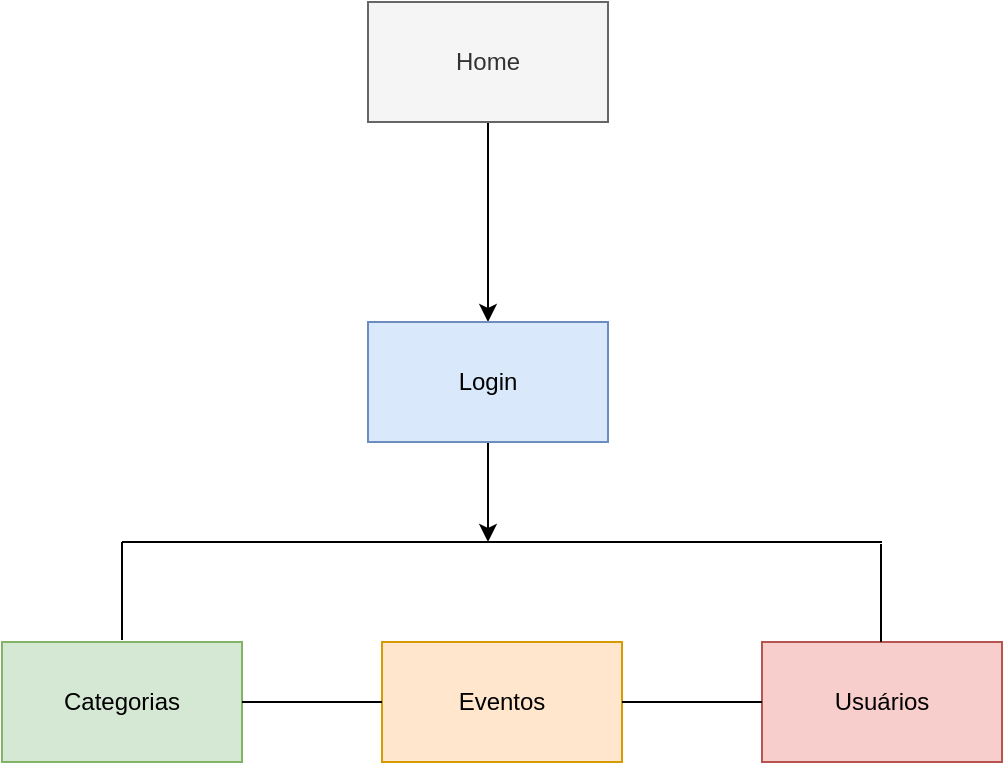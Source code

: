 <mxfile version="11.1.5" type="device" pages="2"><diagram id="Rj_OHfhDrjVrR0AThqGY" name="Aba do site"><mxGraphModel dx="1038" dy="582" grid="1" gridSize="10" guides="1" tooltips="1" connect="1" arrows="1" fold="1" page="1" pageScale="1" pageWidth="827" pageHeight="1169" math="0" shadow="0"><root><mxCell id="0"/><mxCell id="1" parent="0"/><mxCell id="KkRur_p-BtAQB9UJwb-w-3" style="edgeStyle=orthogonalEdgeStyle;rounded=0;orthogonalLoop=1;jettySize=auto;html=1;" edge="1" parent="1" source="KkRur_p-BtAQB9UJwb-w-1" target="KkRur_p-BtAQB9UJwb-w-2"><mxGeometry relative="1" as="geometry"/></mxCell><mxCell id="KkRur_p-BtAQB9UJwb-w-1" value="Home" style="rounded=0;whiteSpace=wrap;html=1;fillColor=#f5f5f5;strokeColor=#666666;fontColor=#333333;" vertex="1" parent="1"><mxGeometry x="353" y="130" width="120" height="60" as="geometry"/></mxCell><mxCell id="KkRur_p-BtAQB9UJwb-w-10" style="edgeStyle=orthogonalEdgeStyle;rounded=0;orthogonalLoop=1;jettySize=auto;html=1;exitX=0.5;exitY=1;exitDx=0;exitDy=0;" edge="1" parent="1" source="KkRur_p-BtAQB9UJwb-w-2"><mxGeometry relative="1" as="geometry"><mxPoint x="413" y="400" as="targetPoint"/></mxGeometry></mxCell><mxCell id="KkRur_p-BtAQB9UJwb-w-2" value="Login" style="rounded=0;whiteSpace=wrap;html=1;fillColor=#dae8fc;strokeColor=#6c8ebf;" vertex="1" parent="1"><mxGeometry x="353" y="290" width="120" height="60" as="geometry"/></mxCell><mxCell id="KkRur_p-BtAQB9UJwb-w-4" value="Usuários" style="rounded=0;whiteSpace=wrap;html=1;fillColor=#f8cecc;strokeColor=#b85450;" vertex="1" parent="1"><mxGeometry x="550" y="450" width="120" height="60" as="geometry"/></mxCell><mxCell id="KkRur_p-BtAQB9UJwb-w-5" value="Eventos" style="rounded=0;whiteSpace=wrap;html=1;fillColor=#ffe6cc;strokeColor=#d79b00;" vertex="1" parent="1"><mxGeometry x="360" y="450" width="120" height="60" as="geometry"/></mxCell><mxCell id="KkRur_p-BtAQB9UJwb-w-6" value="Categorias" style="rounded=0;whiteSpace=wrap;html=1;fillColor=#d5e8d4;strokeColor=#82b366;" vertex="1" parent="1"><mxGeometry x="170" y="450" width="120" height="60" as="geometry"/></mxCell><mxCell id="KkRur_p-BtAQB9UJwb-w-7" value="" style="endArrow=none;html=1;entryX=0;entryY=0.5;entryDx=0;entryDy=0;exitX=1;exitY=0.5;exitDx=0;exitDy=0;" edge="1" parent="1" source="KkRur_p-BtAQB9UJwb-w-6" target="KkRur_p-BtAQB9UJwb-w-5"><mxGeometry width="50" height="50" relative="1" as="geometry"><mxPoint x="300" y="505" as="sourcePoint"/><mxPoint x="350" y="455" as="targetPoint"/></mxGeometry></mxCell><mxCell id="KkRur_p-BtAQB9UJwb-w-8" value="" style="endArrow=none;html=1;entryX=0;entryY=0.5;entryDx=0;entryDy=0;exitX=1;exitY=0.5;exitDx=0;exitDy=0;" edge="1" parent="1"><mxGeometry width="50" height="50" relative="1" as="geometry"><mxPoint x="480" y="480" as="sourcePoint"/><mxPoint x="550" y="480" as="targetPoint"/></mxGeometry></mxCell><mxCell id="KkRur_p-BtAQB9UJwb-w-9" value="" style="endArrow=none;html=1;" edge="1" parent="1"><mxGeometry width="50" height="50" relative="1" as="geometry"><mxPoint x="230" y="400" as="sourcePoint"/><mxPoint x="610" y="400" as="targetPoint"/></mxGeometry></mxCell><mxCell id="KkRur_p-BtAQB9UJwb-w-11" value="" style="endArrow=none;html=1;" edge="1" parent="1"><mxGeometry width="50" height="50" relative="1" as="geometry"><mxPoint x="230" y="400" as="sourcePoint"/><mxPoint x="230" y="449" as="targetPoint"/></mxGeometry></mxCell><mxCell id="KkRur_p-BtAQB9UJwb-w-12" value="" style="endArrow=none;html=1;" edge="1" parent="1"><mxGeometry width="50" height="50" relative="1" as="geometry"><mxPoint x="609.5" y="401" as="sourcePoint"/><mxPoint x="609.5" y="450" as="targetPoint"/></mxGeometry></mxCell></root></mxGraphModel></diagram><diagram id="eLvrKgSUaN6yxpof8AV0" name="Fluxograma"><mxGraphModel dx="1038" dy="582" grid="1" gridSize="10" guides="1" tooltips="1" connect="1" arrows="1" fold="1" page="1" pageScale="1" pageWidth="827" pageHeight="1169" math="0" shadow="0"><root><mxCell id="ijH1pUhav6laENbQ7ESD-0"/><mxCell id="ijH1pUhav6laENbQ7ESD-1" parent="ijH1pUhav6laENbQ7ESD-0"/><mxCell id="ijH1pUhav6laENbQ7ESD-4" style="edgeStyle=orthogonalEdgeStyle;rounded=0;orthogonalLoop=1;jettySize=auto;html=1;entryX=0.5;entryY=0;entryDx=0;entryDy=0;" edge="1" parent="ijH1pUhav6laENbQ7ESD-1" source="ijH1pUhav6laENbQ7ESD-2" target="ijH1pUhav6laENbQ7ESD-3"><mxGeometry relative="1" as="geometry"/></mxCell><mxCell id="ijH1pUhav6laENbQ7ESD-2" value="Home" style="rounded=0;whiteSpace=wrap;html=1;fillColor=#f5f5f5;strokeColor=#666666;fontColor=#333333;" vertex="1" parent="ijH1pUhav6laENbQ7ESD-1"><mxGeometry x="353" y="30" width="120" height="60" as="geometry"/></mxCell><mxCell id="ijH1pUhav6laENbQ7ESD-7" style="edgeStyle=orthogonalEdgeStyle;rounded=0;orthogonalLoop=1;jettySize=auto;html=1;entryX=0.5;entryY=0;entryDx=0;entryDy=0;" edge="1" parent="ijH1pUhav6laENbQ7ESD-1" source="ijH1pUhav6laENbQ7ESD-3" target="ijH1pUhav6laENbQ7ESD-5"><mxGeometry relative="1" as="geometry"/></mxCell><mxCell id="ijH1pUhav6laENbQ7ESD-3" value="Login" style="rounded=0;whiteSpace=wrap;html=1;fillColor=#dae8fc;strokeColor=#6c8ebf;" vertex="1" parent="ijH1pUhav6laENbQ7ESD-1"><mxGeometry x="353" y="160" width="120" height="60" as="geometry"/></mxCell><mxCell id="ijH1pUhav6laENbQ7ESD-18" value="z" style="edgeStyle=orthogonalEdgeStyle;rounded=0;orthogonalLoop=1;jettySize=auto;html=1;" edge="1" parent="ijH1pUhav6laENbQ7ESD-1" source="ijH1pUhav6laENbQ7ESD-5"><mxGeometry relative="1" as="geometry"><mxPoint x="240" y="380" as="targetPoint"/><Array as="points"><mxPoint x="240" y="320"/></Array></mxGeometry></mxCell><mxCell id="ijH1pUhav6laENbQ7ESD-26" style="edgeStyle=orthogonalEdgeStyle;rounded=0;orthogonalLoop=1;jettySize=auto;html=1;" edge="1" parent="ijH1pUhav6laENbQ7ESD-1" source="ijH1pUhav6laENbQ7ESD-5"><mxGeometry relative="1" as="geometry"><mxPoint x="600" y="380" as="targetPoint"/><Array as="points"><mxPoint x="600" y="320"/></Array></mxGeometry></mxCell><mxCell id="ijH1pUhav6laENbQ7ESD-5" value="Adm ?" style="rhombus;whiteSpace=wrap;html=1;" vertex="1" parent="ijH1pUhav6laENbQ7ESD-1"><mxGeometry x="364.5" y="300" width="97" height="80" as="geometry"/></mxCell><mxCell id="ijH1pUhav6laENbQ7ESD-9" value="Categorias (visualizar e cadastrar)" style="rounded=0;whiteSpace=wrap;html=1;fillColor=#d5e8d4;strokeColor=#82b366;" vertex="1" parent="ijH1pUhav6laENbQ7ESD-1"><mxGeometry x="556.5" y="420" width="120" height="60" as="geometry"/></mxCell><mxCell id="ijH1pUhav6laENbQ7ESD-11" value="Eventos (visualizar)" style="rounded=0;whiteSpace=wrap;html=1;fillColor=#ffe6cc;strokeColor=#d79b00;" vertex="1" parent="ijH1pUhav6laENbQ7ESD-1"><mxGeometry x="80" y="420" width="120" height="60" as="geometry"/></mxCell><mxCell id="ijH1pUhav6laENbQ7ESD-12" value="" style="endArrow=none;html=1;" edge="1" parent="ijH1pUhav6laENbQ7ESD-1"><mxGeometry width="50" height="50" relative="1" as="geometry"><mxPoint x="130" y="380" as="sourcePoint"/><mxPoint x="290" y="380" as="targetPoint"/></mxGeometry></mxCell><mxCell id="ijH1pUhav6laENbQ7ESD-15" value="Categorias (Visualizar)" style="rounded=0;whiteSpace=wrap;html=1;fillColor=#d5e8d4;strokeColor=#82b366;" vertex="1" parent="ijH1pUhav6laENbQ7ESD-1"><mxGeometry x="210" y="420" width="120" height="60" as="geometry"/></mxCell><mxCell id="ijH1pUhav6laENbQ7ESD-16" value="Eventos (Visualizar e Cadastra)" style="rounded=0;whiteSpace=wrap;html=1;fillColor=#ffe6cc;strokeColor=#d79b00;" vertex="1" parent="ijH1pUhav6laENbQ7ESD-1"><mxGeometry x="413" y="420" width="120" height="60" as="geometry"/></mxCell><mxCell id="ijH1pUhav6laENbQ7ESD-17" value="Usuários (visualizar e cadastrar)" style="rounded=0;whiteSpace=wrap;html=1;fillColor=#f8cecc;strokeColor=#b85450;" vertex="1" parent="ijH1pUhav6laENbQ7ESD-1"><mxGeometry x="690" y="420" width="120" height="60" as="geometry"/></mxCell><mxCell id="ijH1pUhav6laENbQ7ESD-19" value="" style="endArrow=none;html=1;" edge="1" parent="ijH1pUhav6laENbQ7ESD-1"><mxGeometry width="50" height="50" relative="1" as="geometry"><mxPoint x="290" y="420" as="sourcePoint"/><mxPoint x="290" y="380" as="targetPoint"/></mxGeometry></mxCell><mxCell id="ijH1pUhav6laENbQ7ESD-20" value="" style="endArrow=none;html=1;" edge="1" parent="ijH1pUhav6laENbQ7ESD-1"><mxGeometry width="50" height="50" relative="1" as="geometry"><mxPoint x="130" y="420" as="sourcePoint"/><mxPoint x="130" y="380" as="targetPoint"/></mxGeometry></mxCell><mxCell id="ijH1pUhav6laENbQ7ESD-22" value="Sim" style="text;html=1;strokeColor=none;fillColor=none;align=center;verticalAlign=middle;whiteSpace=wrap;rounded=0;" vertex="1" parent="ijH1pUhav6laENbQ7ESD-1"><mxGeometry x="510" y="290" width="40" height="20" as="geometry"/></mxCell><mxCell id="ijH1pUhav6laENbQ7ESD-23" value="Não" style="text;html=1;strokeColor=none;fillColor=none;align=center;verticalAlign=middle;whiteSpace=wrap;rounded=0;" vertex="1" parent="ijH1pUhav6laENbQ7ESD-1"><mxGeometry x="324.5" y="280" width="40" height="20" as="geometry"/></mxCell><mxCell id="ijH1pUhav6laENbQ7ESD-25" value="" style="endArrow=none;html=1;" edge="1" parent="ijH1pUhav6laENbQ7ESD-1"><mxGeometry width="50" height="50" relative="1" as="geometry"><mxPoint x="470" y="380" as="sourcePoint"/><mxPoint x="760" y="380" as="targetPoint"/></mxGeometry></mxCell><mxCell id="ijH1pUhav6laENbQ7ESD-27" value="" style="endArrow=none;html=1;" edge="1" parent="ijH1pUhav6laENbQ7ESD-1"><mxGeometry width="50" height="50" relative="1" as="geometry"><mxPoint x="472" y="420" as="sourcePoint"/><mxPoint x="472" y="380" as="targetPoint"/></mxGeometry></mxCell><mxCell id="ijH1pUhav6laENbQ7ESD-28" value="" style="endArrow=none;html=1;" edge="1" parent="ijH1pUhav6laENbQ7ESD-1"><mxGeometry width="50" height="50" relative="1" as="geometry"><mxPoint x="760" y="420" as="sourcePoint"/><mxPoint x="760" y="380" as="targetPoint"/></mxGeometry></mxCell><mxCell id="ijH1pUhav6laENbQ7ESD-29" value="" style="endArrow=none;html=1;" edge="1" parent="ijH1pUhav6laENbQ7ESD-1"><mxGeometry width="50" height="50" relative="1" as="geometry"><mxPoint x="616" y="420" as="sourcePoint"/><mxPoint x="616" y="380" as="targetPoint"/></mxGeometry></mxCell></root></mxGraphModel></diagram></mxfile>